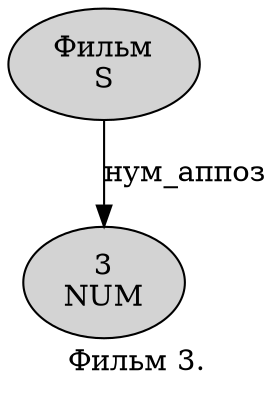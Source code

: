 digraph SENTENCE_226 {
	graph [label="Фильм 3."]
	node [style=filled]
		0 [label="Фильм
S" color="" fillcolor=lightgray penwidth=1 shape=ellipse]
		1 [label="3
NUM" color="" fillcolor=lightgray penwidth=1 shape=ellipse]
			0 -> 1 [label="нум_аппоз"]
}